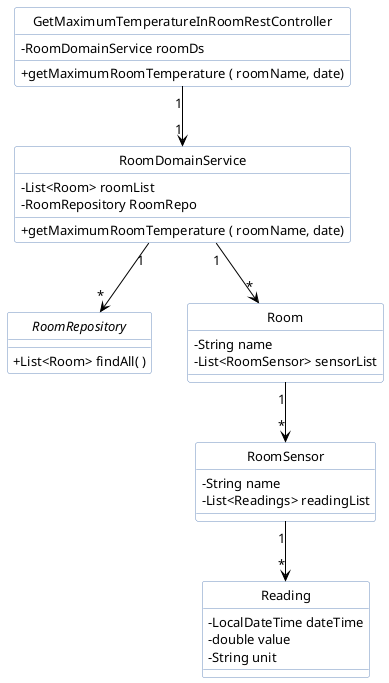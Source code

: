 @startuml
skinparam class {
    HeaderBackgroundColor #DAE8FC
	BackgroundColor White
	ArrowColor black
	BorderColor 6C8EBF
	FontSize 15
	headerFontColor 6C8EBF
	style Frame
	FontName Arial Rounded MT Bold
	}

hide circle

skinparam classAttributeIconSize 0

skinparam classAttributeFontSize 13

skinparam shadowing false

skinparam defaultFontName Segoe UI


class GetMaximumTemperatureInRoomRestController {
-RoomDomainService roomDs
+ getMaximumRoomTemperature ( roomName, date)
}

class RoomDomainService {
-List<Room> roomList
-RoomRepository RoomRepo
+ getMaximumRoomTemperature ( roomName, date)
}

interface RoomRepository{
+ List<Room> findAll( )
}

class Room{
-String name
-List<RoomSensor> sensorList
}

class RoomSensor{
-String name
-List<Readings> readingList
}

class Reading{
-LocalDateTime dateTime
-double value
-String unit
}

GetMaximumTemperatureInRoomRestController "1" --> "1" RoomDomainService
RoomDomainService "1" --> "*" Room
RoomDomainService "1" --> "*" RoomRepository
Room "1" -->"*" RoomSensor
RoomSensor "1" -->"*" Reading

@enduml